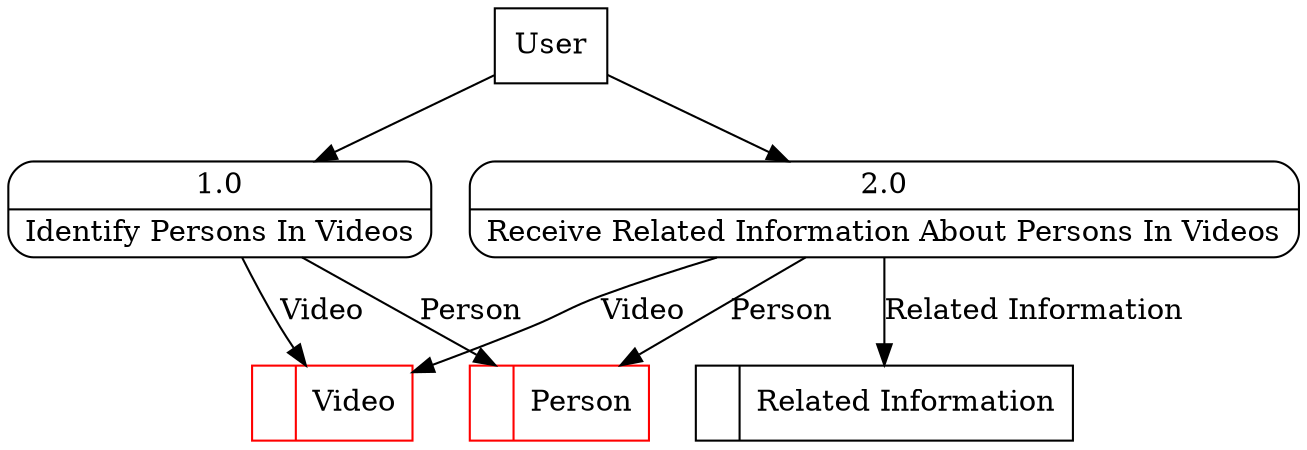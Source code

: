 digraph dfd2{ 
node[shape=record]
200 [label="<f0>  |<f1> Video " color=red];
201 [label="<f0>  |<f1> Person " color=red];
202 [label="<f0>  |<f1> Related Information " ];
203 [label="User" shape=box];
204 [label="{<f0> 1.0|<f1> Identify Persons In Videos }" shape=Mrecord];
205 [label="{<f0> 2.0|<f1> Receive Related Information About Persons In Videos }" shape=Mrecord];
203 -> 204
203 -> 205
204 -> 201 [label="Person"]
204 -> 200 [label="Video"]
205 -> 202 [label="Related Information"]
205 -> 200 [label="Video"]
205 -> 201 [label="Person"]
}